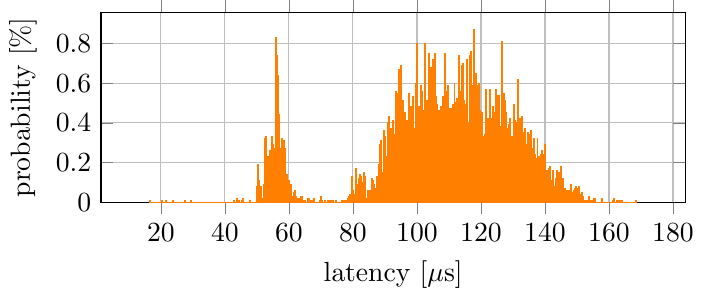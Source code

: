 \documentclass{standalone}
\usepackage{pgfplots}
\pgfplotsset{compat=newest}

\begin{document}
\begin{tikzpicture}
\begin{axis}[xlabel={latency [$\mu$s]}, ylabel={probability [\%]}, grid=both, ybar interval, ymin=0, xtick={}, scaled ticks=false, tick label style={/pgf/number format/fixed}, x tick label as interval=false, width=9cm, height=4cm ]
    \addplot[orange, fill=orange] coordinates {
        (16.499, 0.01)
        (16.769, 0)
        (17.039, 0)
        (17.309, 0)
        (17.58, 0)
        (17.85, 0)
        (18.12, 0)
        (18.39, 0)
        (18.66, 0)
        (18.93, 0)
        (19.201, 0)
        (19.471, 0)
        (19.741, 0)
        (20.011, 0)
        (20.281, 0.01)
        (20.551, 0)
        (20.822, 0)
        (21.092, 0)
        (21.362, 0.01)
        (21.632, 0)
        (21.902, 0)
        (22.172, 0)
        (22.442, 0)
        (22.713, 0)
        (22.983, 0)
        (23.253, 0)
        (23.523, 0.01)
        (23.793, 0)
        (24.063, 0)
        (24.334, 0)
        (24.604, 0)
        (24.874, 0)
        (25.144, 0)
        (25.414, 0)
        (25.684, 0)
        (25.955, 0)
        (26.225, 0)
        (26.495, 0)
        (26.765, 0)
        (27.035, 0)
        (27.305, 0.01)
        (27.575, 0)
        (27.846, 0)
        (28.116, 0)
        (28.386, 0)
        (28.656, 0)
        (28.926, 0)
        (29.196, 0.01)
        (29.467, 0)
        (29.737, 0)
        (30.007, 0)
        (30.277, 0)
        (30.547, 0)
        (30.817, 0)
        (31.088, 0)
        (31.358, 0)
        (31.628, 0)
        (31.898, 0)
        (32.168, 0)
        (32.438, 0)
        (32.708, 0)
        (32.979, 0)
        (33.249, 0)
        (33.519, 0)
        (33.789, 0)
        (34.059, 0)
        (34.329, 0)
        (34.6, 0)
        (34.87, 0)
        (35.14, 0)
        (35.41, 0)
        (35.68, 0)
        (35.95, 0)
        (36.221, 0)
        (36.491, 0)
        (36.761, 0)
        (37.031, 0)
        (37.301, 0)
        (37.571, 0)
        (37.841, 0)
        (38.112, 0)
        (38.382, 0)
        (38.652, 0)
        (38.922, 0)
        (39.192, 0)
        (39.462, 0)
        (39.733, 0)
        (40.003, 0)
        (40.273, 0)
        (40.543, 0)
        (40.813, 0)
        (41.083, 0)
        (41.353, 0)
        (41.624, 0)
        (41.894, 0)
        (42.164, 0)
        (42.434, 0)
        (42.704, 0.01)
        (42.974, 0)
        (43.245, 0)
        (43.515, 0.02)
        (43.785, 0.01)
        (44.055, 0.01)
        (44.325, 0.01)
        (44.595, 0)
        (44.866, 0)
        (45.136, 0.01)
        (45.406, 0.02)
        (45.676, 0)
        (45.946, 0)
        (46.216, 0)
        (46.486, 0)
        (46.757, 0)
        (47.027, 0)
        (47.297, 0)
        (47.567, 0.01)
        (47.837, 0.01)
        (48.107, 0)
        (48.378, 0)
        (48.648, 0)
        (48.918, 0)
        (49.188, 0)
        (49.458, 0)
        (49.728, 0.02)
        (49.999, 0.08)
        (50.269, 0.19)
        (50.539, 0.11)
        (50.809, 0.06)
        (51.079, 0.08)
        (51.349, 0.02)
        (51.619, 0.02)
        (51.89, 0.02)
        (52.16, 0.09)
        (52.43, 0.32)
        (52.7, 0.33)
        (52.97, 0.19)
        (53.24, 0.23)
        (53.511, 0.2)
        (53.781, 0.11)
        (54.051, 0.26)
        (54.321, 0.25)
        (54.591, 0.33)
        (54.861, 0.29)
        (55.132, 0.25)
        (55.402, 0.27)
        (55.672, 0.42)
        (55.942, 0.83)
        (56.212, 0.74)
        (56.482, 0.64)
        (56.752, 0.44)
        (57.023, 0.27)
        (57.293, 0.27)
        (57.563, 0.32)
        (57.833, 0.27)
        (58.103, 0.3)
        (58.373, 0.31)
        (58.644, 0.27)
        (58.914, 0.13)
        (59.184, 0.14)
        (59.454, 0.05)
        (59.724, 0.08)
        (59.994, 0.11)
        (60.265, 0.07)
        (60.535, 0.09)
        (60.805, 0.03)
        (61.075, 0.01)
        (61.345, 0.05)
        (61.615, 0.06)
        (61.885, 0.03)
        (62.156, 0.03)
        (62.426, 0.02)
        (62.696, 0.02)
        (62.966, 0.01)
        (63.236, 0.02)
        (63.506, 0.02)
        (63.777, 0.03)
        (64.047, 0.03)
        (64.317, 0.01)
        (64.587, 0.01)
        (64.857, 0.01)
        (65.127, 0)
        (65.398, 0)
        (65.668, 0.02)
        (65.938, 0.01)
        (66.208, 0.02)
        (66.478, 0)
        (66.748, 0.01)
        (67.018, 0)
        (67.289, 0.01)
        (67.559, 0)
        (67.829, 0.02)
        (68.099, 0)
        (68.369, 0)
        (68.639, 0)
        (68.91, 0)
        (69.18, 0)
        (69.45, 0.01)
        (69.72, 0)
        (69.99, 0.03)
        (70.26, 0.01)
        (70.531, 0)
        (70.801, 0)
        (71.071, 0.01)
        (71.341, 0)
        (71.611, 0)
        (71.881, 0)
        (72.151, 0.01)
        (72.422, 0.01)
        (72.692, 0.01)
        (72.962, 0.01)
        (73.232, 0)
        (73.502, 0.01)
        (73.772, 0)
        (74.043, 0)
        (74.313, 0)
        (74.583, 0.01)
        (74.853, 0)
        (75.123, 0)
        (75.393, 0)
        (75.664, 0)
        (75.934, 0)
        (76.204, 0)
        (76.474, 0.01)
        (76.744, 0.01)
        (77.014, 0.01)
        (77.284, 0.01)
        (77.555, 0.01)
        (77.825, 0)
        (78.095, 0.01)
        (78.365, 0.02)
        (78.635, 0.03)
        (78.905, 0.04)
        (79.176, 0.01)
        (79.446, 0.13)
        (79.716, 0.11)
        (79.986, 0.06)
        (80.256, 0.04)
        (80.526, 0.04)
        (80.796, 0.17)
        (81.067, 0.09)
        (81.337, 0.06)
        (81.607, 0.04)
        (81.877, 0.12)
        (82.147, 0.14)
        (82.417, 0.13)
        (82.688, 0.1)
        (82.958, 0.06)
        (83.228, 0.15)
        (83.498, 0.13)
        (83.768, 0.12)
        (84.038, 0.02)
        (84.309, 0.01)
        (84.579, 0.06)
        (84.849, 0.06)
        (85.119, 0.05)
        (85.389, 0.01)
        (85.659, 0.06)
        (85.929, 0.12)
        (86.2, 0.11)
        (86.47, 0.09)
        (86.74, 0.01)
        (87.01, 0.07)
        (87.28, 0.13)
        (87.55, 0.04)
        (87.821, 0.13)
        (88.091, 0.19)
        (88.361, 0.29)
        (88.631, 0.31)
        (88.901, 0.14)
        (89.171, 0.15)
        (89.442, 0.36)
        (89.712, 0.31)
        (89.982, 0.33)
        (90.252, 0.17)
        (90.522, 0.23)
        (90.792, 0.4)
        (91.062, 0.43)
        (91.333, 0.37)
        (91.603, 0.2)
        (91.873, 0.34)
        (92.143, 0.37)
        (92.413, 0.41)
        (92.683, 0.34)
        (92.954, 0.32)
        (93.224, 0.56)
        (93.494, 0.47)
        (93.764, 0.55)
        (94.034, 0.33)
        (94.304, 0.67)
        (94.575, 0.58)
        (94.845, 0.69)
        (95.115, 0.43)
        (95.385, 0.45)
        (95.655, 0.51)
        (95.925, 0.4)
        (96.195, 0.45)
        (96.466, 0.24)
        (96.736, 0.41)
        (97.006, 0.34)
        (97.276, 0.55)
        (97.546, 0.37)
        (97.816, 0.34)
        (98.087, 0.48)
        (98.357, 0.35)
        (98.627, 0.53)
        (98.897, 0.3)
        (99.167, 0.37)
        (99.437, 0.5)
        (99.708, 0.6)
        (99.978, 0.8)
        (100.248, 0.43)
        (100.518, 0.48)
        (100.788, 0.45)
        (101.058, 0.59)
        (101.328, 0.55)
        (101.599, 0.56)
        (101.869, 0.46)
        (102.139, 0.36)
        (102.409, 0.8)
        (102.679, 0.47)
        (102.949, 0.51)
        (103.22, 0.47)
        (103.49, 0.71)
        (103.76, 0.75)
        (104.03, 0.63)
        (104.3, 0.68)
        (104.57, 0.46)
        (104.841, 0.72)
        (105.111, 0.58)
        (105.381, 0.75)
        (105.651, 0.52)
        (105.921, 0.53)
        (106.191, 0.49)
        (106.461, 0.31)
        (106.732, 0.46)
        (107.002, 0.26)
        (107.272, 0.48)
        (107.542, 0.39)
        (107.812, 0.34)
        (108.082, 0.53)
        (108.353, 0.39)
        (108.623, 0.75)
        (108.893, 0.49)
        (109.163, 0.56)
        (109.433, 0.41)
        (109.703, 0.59)
        (109.974, 0.45)
        (110.244, 0.47)
        (110.514, 0.47)
        (110.784, 0.37)
        (111.054, 0.49)
        (111.324, 0.42)
        (111.594, 0.6)
        (111.865, 0.44)
        (112.135, 0.5)
        (112.405, 0.52)
        (112.675, 0.51)
        (112.945, 0.74)
        (113.215, 0.53)
        (113.486, 0.56)
        (113.756, 0.42)
        (114.026, 0.69)
        (114.296, 0.7)
        (114.566, 0.51)
        (114.836, 0.49)
        (115.107, 0.37)
        (115.377, 0.72)
        (115.647, 0.46)
        (115.917, 0.4)
        (116.187, 0.36)
        (116.457, 0.74)
        (116.727, 0.76)
        (116.998, 0.44)
        (117.268, 0.59)
        (117.538, 0.58)
        (117.808, 0.87)
        (118.078, 0.43)
        (118.348, 0.65)
        (118.619, 0.51)
        (118.889, 0.59)
        (119.159, 0.6)
        (119.429, 0.36)
        (119.699, 0.46)
        (119.969, 0.28)
        (120.239, 0.45)
        (120.51, 0.26)
        (120.78, 0.33)
        (121.05, 0.34)
        (121.32, 0.29)
        (121.59, 0.57)
        (121.86, 0.36)
        (122.131, 0.42)
        (122.401, 0.26)
        (122.671, 0.57)
        (122.941, 0.42)
        (123.211, 0.36)
        (123.481, 0.48)
        (123.752, 0.37)
        (124.022, 0.45)
        (124.292, 0.33)
        (124.562, 0.57)
        (124.832, 0.28)
        (125.102, 0.54)
        (125.372, 0.54)
        (125.643, 0.43)
        (125.913, 0.38)
        (126.183, 0.32)
        (126.453, 0.81)
        (126.723, 0.54)
        (126.993, 0.55)
        (127.264, 0.48)
        (127.534, 0.51)
        (127.804, 0.45)
        (128.074, 0.34)
        (128.344, 0.37)
        (128.614, 0.39)
        (128.885, 0.42)
        (129.155, 0.28)
        (129.425, 0.33)
        (129.695, 0.27)
        (129.965, 0.33)
        (130.235, 0.49)
        (130.505, 0.41)
        (130.776, 0.4)
        (131.046, 0.29)
        (131.316, 0.62)
        (131.586, 0.38)
        (131.856, 0.27)
        (132.126, 0.42)
        (132.397, 0.39)
        (132.667, 0.43)
        (132.937, 0.2)
        (133.207, 0.35)
        (133.477, 0.19)
        (133.747, 0.37)
        (134.018, 0.21)
        (134.288, 0.29)
        (134.558, 0.35)
        (134.828, 0.19)
        (135.098, 0.34)
        (135.368, 0.28)
        (135.638, 0.36)
        (135.909, 0.27)
        (136.179, 0.22)
        (136.449, 0.32)
        (136.719, 0.24)
        (136.989, 0.22)
        (137.259, 0.22)
        (137.53, 0.32)
        (137.8, 0.18)
        (138.07, 0.23)
        (138.34, 0.14)
        (138.61, 0.24)
        (138.88, 0.26)
        (139.151, 0.1)
        (139.421, 0.24)
        (139.691, 0.11)
        (139.961, 0.29)
        (140.231, 0.16)
        (140.501, 0.16)
        (140.771, 0.15)
        (141.042, 0.17)
        (141.312, 0.18)
        (141.582, 0.11)
        (141.852, 0.11)
        (142.122, 0.08)
        (142.392, 0.16)
        (142.663, 0.08)
        (142.933, 0.06)
        (143.203, 0.12)
        (143.473, 0.01)
        (143.743, 0.16)
        (144.013, 0.07)
        (144.284, 0.15)
        (144.554, 0.08)
        (144.824, 0.18)
        (145.094, 0.08)
        (145.364, 0.12)
        (145.634, 0.06)
        (145.904, 0.02)
        (146.175, 0.07)
        (146.445, 0.01)
        (146.715, 0.06)
        (146.985, 0.03)
        (147.255, 0.06)
        (147.525, 0.05)
        (147.796, 0.06)
        (148.066, 0.09)
        (148.336, 0.02)
        (148.606, 0.05)
        (148.876, 0.06)
        (149.146, 0.07)
        (149.417, 0.03)
        (149.687, 0.08)
        (149.957, 0.07)
        (150.227, 0.03)
        (150.497, 0.08)
        (150.767, 0.01)
        (151.037, 0.04)
        (151.308, 0.02)
        (151.578, 0.05)
        (151.848, 0.03)
        (152.118, 0.01)
        (152.388, 0)
        (152.658, 0.01)
        (152.929, 0.01)
        (153.199, 0)
        (153.469, 0.01)
        (153.739, 0.03)
        (154.009, 0)
        (154.279, 0.01)
        (154.55, 0)
        (154.82, 0.01)
        (155.09, 0.02)
        (155.36, 0.02)
        (155.63, 0.01)
        (155.9, 0)
        (156.17, 0)
        (156.441, 0)
        (156.711, 0)
        (156.981, 0)
        (157.251, 0)
        (157.521, 0)
        (157.791, 0.02)
        (158.062, 0)
        (158.332, 0)
        (158.602, 0)
        (158.872, 0)
        (159.142, 0)
        (159.412, 0)
        (159.683, 0)
        (159.953, 0)
        (160.223, 0)
        (160.493, 0)
        (160.763, 0)
        (161.033, 0.01)
        (161.303, 0)
        (161.574, 0.02)
        (161.844, 0)
        (162.114, 0)
        (162.384, 0.01)
        (162.654, 0)
        (162.924, 0.01)
        (163.195, 0.01)
        (163.465, 0)
        (163.735, 0)
        (164.005, 0.01)
        (164.275, 0)
        (164.545, 0)
        (164.815, 0)
        (165.086, 0)
        (165.356, 0)
        (165.626, 0)
        (165.896, 0)
        (166.166, 0)
        (166.436, 0)
        (166.707, 0)
        (166.977, 0)
        (167.247, 0)
        (167.517, 0)
        (167.787, 0)
        (168.057, 0)
        (168.328, 0.01)
        (168.598, 0)
    };
\end{axis}
\end{tikzpicture}
\end{document}
